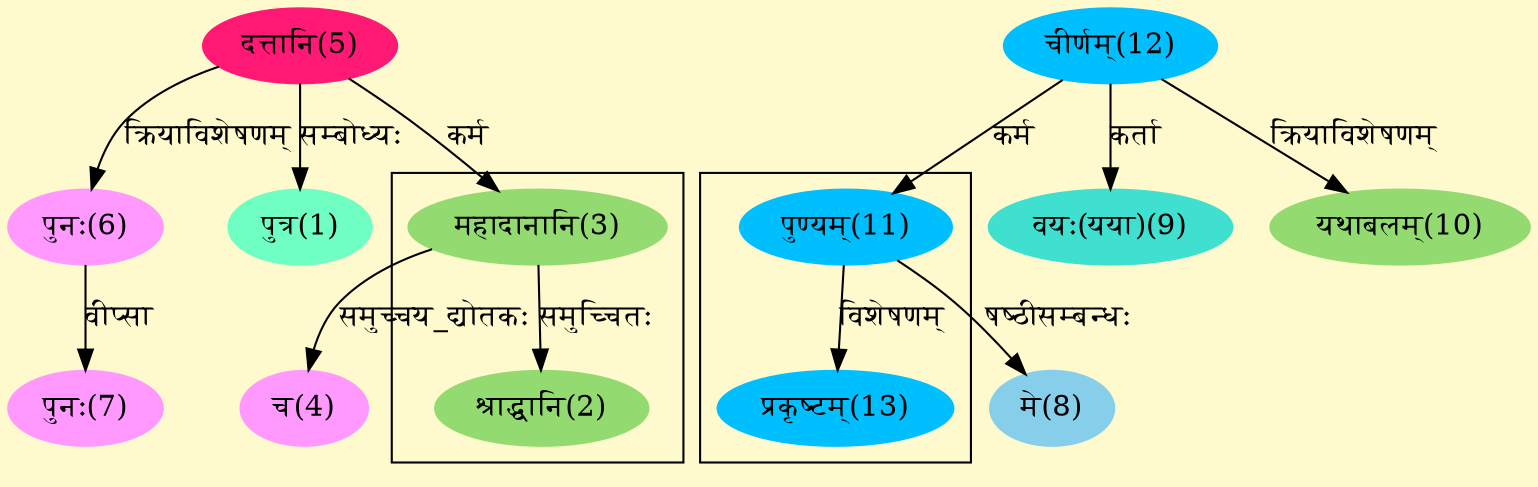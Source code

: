 digraph G{
rankdir=BT;
 compound=true;
 bgcolor="lemonchiffon1";

subgraph cluster_1{
Node2 [style=filled, color="#93DB70" label = "श्राद्धानि(2)"]
Node3 [style=filled, color="#93DB70" label = "महादानानि(3)"]

}

subgraph cluster_2{
Node13 [style=filled, color="#00BFFF" label = "प्रकृष्टम्(13)"]
Node11 [style=filled, color="#00BFFF" label = "पुण्यम्(11)"]

}
Node1 [style=filled, color="#6FFFC3" label = "पुत्र(1)"]
Node5 [style=filled, color="#FF1975" label = "दत्तानि(5)"]
Node3 [style=filled, color="#93DB70" label = "महादानानि(3)"]
Node4 [style=filled, color="#FF99FF" label = "च(4)"]
Node2 [style=filled, color="#93DB70" label = "श्राद्धानि(2)"]
Node6 [style=filled, color="#FF99FF" label = "पुनः(6)"]
Node7 [style=filled, color="#FF99FF" label = "पुनः(7)"]
Node8 [style=filled, color="#87CEEB" label = "मे(8)"]
Node11 [style=filled, color="#00BFFF" label = "पुण्यम्(11)"]
Node9 [style=filled, color="#40E0D0" label = "वयः(यया)(9)"]
Node12 [style=filled, color="#00BFFF" label = "चीर्णम्(12)"]
Node10 [style=filled, color="#93DB70" label = "यथाबलम्(10)"]
/* Start of Relations section */

Node1 -> Node5 [  label="सम्बोध्यः"  dir="back" ]
Node2 -> Node3 [  label="समुच्चितः"  dir="back" ]
Node3 -> Node5 [  label="कर्म"  dir="back" ]
Node4 -> Node3 [  label="समुच्चय_द्योतकः"  dir="back" ]
Node6 -> Node5 [  label="क्रियाविशेषणम्"  dir="back" ]
Node7 -> Node6 [  label="वीप्सा"  dir="back" ]
Node8 -> Node11 [  label="षष्ठीसम्बन्धः"  dir="back" ]
Node9 -> Node12 [  label="कर्ता"  dir="back" ]
Node10 -> Node12 [  label="क्रियाविशेषणम्"  dir="back" ]
Node11 -> Node12 [  label="कर्म"  dir="back" ]
Node13 -> Node11 [  label="विशेषणम्"  dir="back" ]
}
